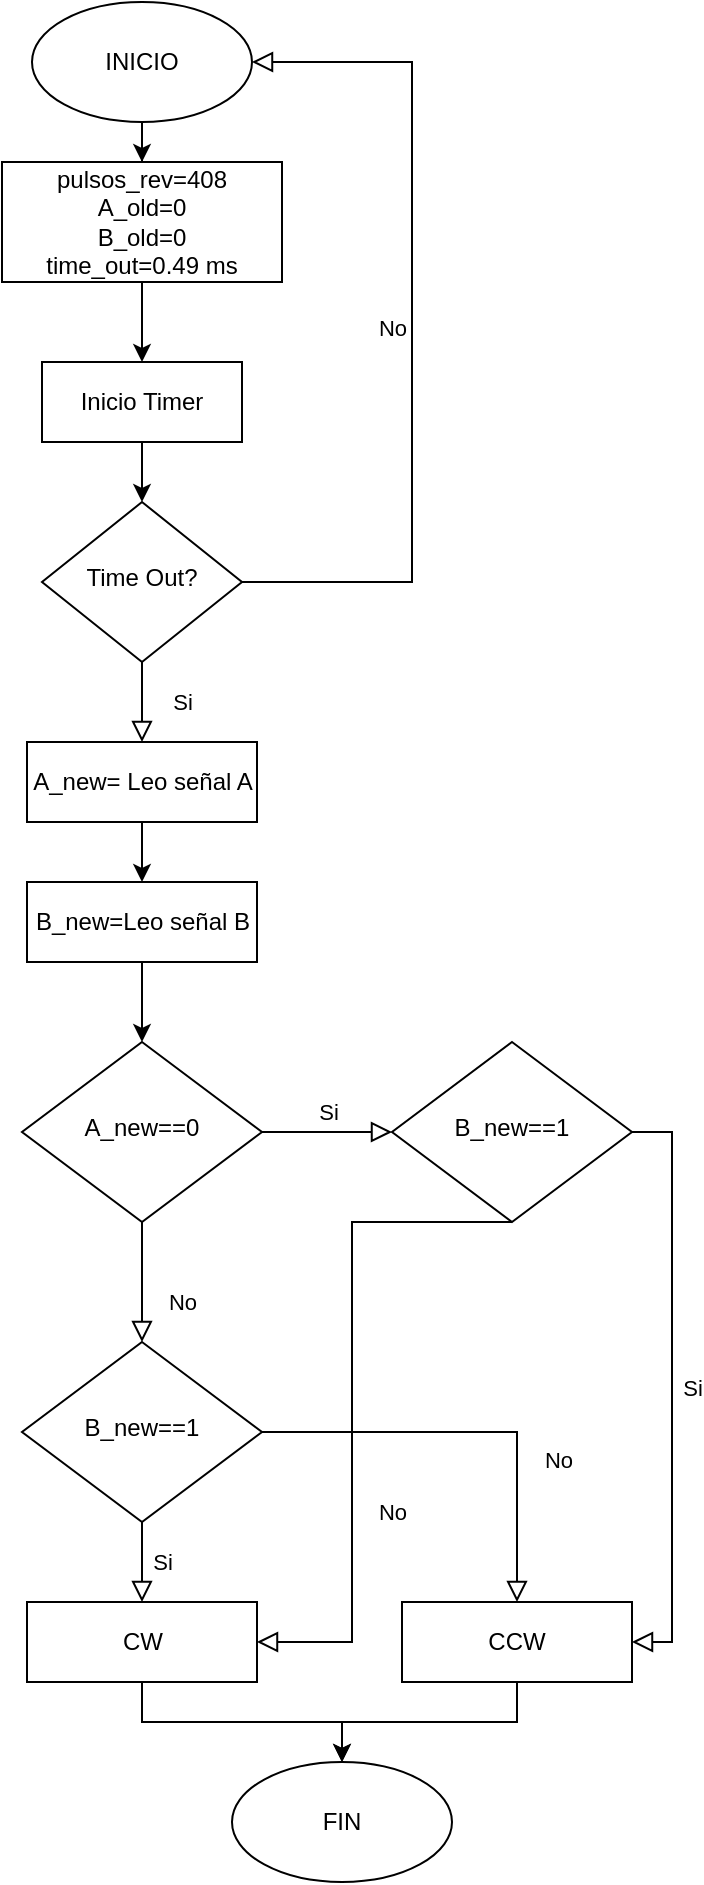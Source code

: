 <mxfile version="21.6.8" type="device">
  <diagram id="C5RBs43oDa-KdzZeNtuy" name="Page-1">
    <mxGraphModel dx="1727" dy="1090" grid="1" gridSize="10" guides="1" tooltips="1" connect="1" arrows="1" fold="1" page="1" pageScale="1" pageWidth="827" pageHeight="1169" math="0" shadow="0">
      <root>
        <mxCell id="WIyWlLk6GJQsqaUBKTNV-0" />
        <mxCell id="WIyWlLk6GJQsqaUBKTNV-1" parent="WIyWlLk6GJQsqaUBKTNV-0" />
        <mxCell id="WIyWlLk6GJQsqaUBKTNV-4" value="Si" style="rounded=0;html=1;jettySize=auto;orthogonalLoop=1;fontSize=11;endArrow=block;endFill=0;endSize=8;strokeWidth=1;shadow=0;labelBackgroundColor=none;edgeStyle=orthogonalEdgeStyle;entryX=0.5;entryY=0;entryDx=0;entryDy=0;" parent="WIyWlLk6GJQsqaUBKTNV-1" source="WIyWlLk6GJQsqaUBKTNV-6" target="x0kwSkm49nMi7b10RmGu-4" edge="1">
          <mxGeometry y="20" relative="1" as="geometry">
            <mxPoint as="offset" />
            <mxPoint x="275" y="460" as="targetPoint" />
          </mxGeometry>
        </mxCell>
        <mxCell id="WIyWlLk6GJQsqaUBKTNV-5" value="No" style="edgeStyle=orthogonalEdgeStyle;rounded=0;html=1;jettySize=auto;orthogonalLoop=1;fontSize=11;endArrow=block;endFill=0;endSize=8;strokeWidth=1;shadow=0;labelBackgroundColor=none;entryX=1;entryY=0.5;entryDx=0;entryDy=0;exitX=1;exitY=0.5;exitDx=0;exitDy=0;" parent="WIyWlLk6GJQsqaUBKTNV-1" source="WIyWlLk6GJQsqaUBKTNV-6" target="x0kwSkm49nMi7b10RmGu-0" edge="1">
          <mxGeometry y="10" relative="1" as="geometry">
            <mxPoint as="offset" />
            <mxPoint x="360" y="350" as="sourcePoint" />
            <mxPoint x="430" y="130" as="targetPoint" />
            <Array as="points">
              <mxPoint x="410" y="370" />
              <mxPoint x="410" y="110" />
            </Array>
          </mxGeometry>
        </mxCell>
        <mxCell id="WIyWlLk6GJQsqaUBKTNV-6" value="Time Out?" style="rhombus;whiteSpace=wrap;html=1;shadow=0;fontFamily=Helvetica;fontSize=12;align=center;strokeWidth=1;spacing=6;spacingTop=-4;" parent="WIyWlLk6GJQsqaUBKTNV-1" vertex="1">
          <mxGeometry x="225" y="330" width="100" height="80" as="geometry" />
        </mxCell>
        <mxCell id="WIyWlLk6GJQsqaUBKTNV-8" value="No" style="rounded=0;html=1;jettySize=auto;orthogonalLoop=1;fontSize=11;endArrow=block;endFill=0;endSize=8;strokeWidth=1;shadow=0;labelBackgroundColor=none;edgeStyle=orthogonalEdgeStyle;exitX=0.5;exitY=1;exitDx=0;exitDy=0;entryX=0.5;entryY=0;entryDx=0;entryDy=0;" parent="WIyWlLk6GJQsqaUBKTNV-1" source="WIyWlLk6GJQsqaUBKTNV-10" target="x0kwSkm49nMi7b10RmGu-25" edge="1">
          <mxGeometry x="0.333" y="20" relative="1" as="geometry">
            <mxPoint as="offset" />
            <mxPoint x="165.0" y="680.0" as="targetPoint" />
          </mxGeometry>
        </mxCell>
        <mxCell id="WIyWlLk6GJQsqaUBKTNV-9" value="Si" style="edgeStyle=orthogonalEdgeStyle;rounded=0;html=1;jettySize=auto;orthogonalLoop=1;fontSize=11;endArrow=block;endFill=0;endSize=8;strokeWidth=1;shadow=0;labelBackgroundColor=none;entryX=0;entryY=0.5;entryDx=0;entryDy=0;exitX=1;exitY=0.5;exitDx=0;exitDy=0;" parent="WIyWlLk6GJQsqaUBKTNV-1" source="WIyWlLk6GJQsqaUBKTNV-10" target="x0kwSkm49nMi7b10RmGu-24" edge="1">
          <mxGeometry y="10" relative="1" as="geometry">
            <mxPoint as="offset" />
            <mxPoint x="379.98" y="769.46" as="targetPoint" />
            <Array as="points" />
          </mxGeometry>
        </mxCell>
        <mxCell id="WIyWlLk6GJQsqaUBKTNV-10" value="A_new==0" style="rhombus;whiteSpace=wrap;html=1;shadow=0;fontFamily=Helvetica;fontSize=12;align=center;strokeWidth=1;spacing=6;spacingTop=-4;" parent="WIyWlLk6GJQsqaUBKTNV-1" vertex="1">
          <mxGeometry x="215" y="600" width="120" height="90" as="geometry" />
        </mxCell>
        <mxCell id="x0kwSkm49nMi7b10RmGu-9" style="edgeStyle=orthogonalEdgeStyle;rounded=0;orthogonalLoop=1;jettySize=auto;html=1;entryX=0.5;entryY=0;entryDx=0;entryDy=0;" edge="1" parent="WIyWlLk6GJQsqaUBKTNV-1" source="x0kwSkm49nMi7b10RmGu-0" target="x0kwSkm49nMi7b10RmGu-2">
          <mxGeometry relative="1" as="geometry" />
        </mxCell>
        <mxCell id="x0kwSkm49nMi7b10RmGu-0" value="INICIO" style="ellipse;whiteSpace=wrap;html=1;" vertex="1" parent="WIyWlLk6GJQsqaUBKTNV-1">
          <mxGeometry x="220" y="80" width="110" height="60" as="geometry" />
        </mxCell>
        <mxCell id="x0kwSkm49nMi7b10RmGu-8" style="edgeStyle=orthogonalEdgeStyle;rounded=0;orthogonalLoop=1;jettySize=auto;html=1;entryX=0.5;entryY=0;entryDx=0;entryDy=0;" edge="1" parent="WIyWlLk6GJQsqaUBKTNV-1" source="x0kwSkm49nMi7b10RmGu-2" target="x0kwSkm49nMi7b10RmGu-3">
          <mxGeometry relative="1" as="geometry" />
        </mxCell>
        <mxCell id="x0kwSkm49nMi7b10RmGu-2" value="pulsos_rev=408&lt;br&gt;A_old=0&lt;br&gt;B_old=0&lt;br&gt;time_out=0.49 ms" style="rounded=0;whiteSpace=wrap;html=1;" vertex="1" parent="WIyWlLk6GJQsqaUBKTNV-1">
          <mxGeometry x="205" y="160" width="140" height="60" as="geometry" />
        </mxCell>
        <mxCell id="x0kwSkm49nMi7b10RmGu-7" style="edgeStyle=orthogonalEdgeStyle;rounded=0;orthogonalLoop=1;jettySize=auto;html=1;exitX=0.5;exitY=1;exitDx=0;exitDy=0;entryX=0.5;entryY=0;entryDx=0;entryDy=0;" edge="1" parent="WIyWlLk6GJQsqaUBKTNV-1" source="x0kwSkm49nMi7b10RmGu-3" target="WIyWlLk6GJQsqaUBKTNV-6">
          <mxGeometry relative="1" as="geometry" />
        </mxCell>
        <mxCell id="x0kwSkm49nMi7b10RmGu-3" value="Inicio Timer" style="rounded=0;whiteSpace=wrap;html=1;" vertex="1" parent="WIyWlLk6GJQsqaUBKTNV-1">
          <mxGeometry x="225" y="260" width="100" height="40" as="geometry" />
        </mxCell>
        <mxCell id="x0kwSkm49nMi7b10RmGu-6" style="edgeStyle=orthogonalEdgeStyle;rounded=0;orthogonalLoop=1;jettySize=auto;html=1;entryX=0.5;entryY=0;entryDx=0;entryDy=0;" edge="1" parent="WIyWlLk6GJQsqaUBKTNV-1" source="x0kwSkm49nMi7b10RmGu-4" target="x0kwSkm49nMi7b10RmGu-5">
          <mxGeometry relative="1" as="geometry" />
        </mxCell>
        <mxCell id="x0kwSkm49nMi7b10RmGu-4" value="A_new= Leo señal A" style="rounded=0;whiteSpace=wrap;html=1;" vertex="1" parent="WIyWlLk6GJQsqaUBKTNV-1">
          <mxGeometry x="217.5" y="450" width="115" height="40" as="geometry" />
        </mxCell>
        <mxCell id="x0kwSkm49nMi7b10RmGu-10" style="edgeStyle=orthogonalEdgeStyle;rounded=0;orthogonalLoop=1;jettySize=auto;html=1;exitX=0.5;exitY=1;exitDx=0;exitDy=0;entryX=0.5;entryY=0;entryDx=0;entryDy=0;" edge="1" parent="WIyWlLk6GJQsqaUBKTNV-1" source="x0kwSkm49nMi7b10RmGu-5" target="WIyWlLk6GJQsqaUBKTNV-10">
          <mxGeometry relative="1" as="geometry" />
        </mxCell>
        <mxCell id="x0kwSkm49nMi7b10RmGu-5" value="B_new=Leo señal B" style="rounded=0;whiteSpace=wrap;html=1;" vertex="1" parent="WIyWlLk6GJQsqaUBKTNV-1">
          <mxGeometry x="217.5" y="520" width="115" height="40" as="geometry" />
        </mxCell>
        <mxCell id="x0kwSkm49nMi7b10RmGu-20" value="FIN" style="ellipse;whiteSpace=wrap;html=1;" vertex="1" parent="WIyWlLk6GJQsqaUBKTNV-1">
          <mxGeometry x="320" y="960" width="110" height="60" as="geometry" />
        </mxCell>
        <mxCell id="x0kwSkm49nMi7b10RmGu-24" value="B_new==1" style="rhombus;whiteSpace=wrap;html=1;shadow=0;fontFamily=Helvetica;fontSize=12;align=center;strokeWidth=1;spacing=6;spacingTop=-4;" vertex="1" parent="WIyWlLk6GJQsqaUBKTNV-1">
          <mxGeometry x="400" y="600" width="120" height="90" as="geometry" />
        </mxCell>
        <mxCell id="x0kwSkm49nMi7b10RmGu-25" value="B_new==1" style="rhombus;whiteSpace=wrap;html=1;shadow=0;fontFamily=Helvetica;fontSize=12;align=center;strokeWidth=1;spacing=6;spacingTop=-4;" vertex="1" parent="WIyWlLk6GJQsqaUBKTNV-1">
          <mxGeometry x="215" y="750" width="120" height="90" as="geometry" />
        </mxCell>
        <mxCell id="x0kwSkm49nMi7b10RmGu-35" style="edgeStyle=orthogonalEdgeStyle;rounded=0;orthogonalLoop=1;jettySize=auto;html=1;entryX=0.5;entryY=0;entryDx=0;entryDy=0;" edge="1" parent="WIyWlLk6GJQsqaUBKTNV-1" source="x0kwSkm49nMi7b10RmGu-26" target="x0kwSkm49nMi7b10RmGu-20">
          <mxGeometry relative="1" as="geometry" />
        </mxCell>
        <mxCell id="x0kwSkm49nMi7b10RmGu-26" value="CW" style="rounded=0;whiteSpace=wrap;html=1;" vertex="1" parent="WIyWlLk6GJQsqaUBKTNV-1">
          <mxGeometry x="217.5" y="880" width="115" height="40" as="geometry" />
        </mxCell>
        <mxCell id="x0kwSkm49nMi7b10RmGu-36" style="edgeStyle=orthogonalEdgeStyle;rounded=0;orthogonalLoop=1;jettySize=auto;html=1;" edge="1" parent="WIyWlLk6GJQsqaUBKTNV-1" source="x0kwSkm49nMi7b10RmGu-29" target="x0kwSkm49nMi7b10RmGu-20">
          <mxGeometry relative="1" as="geometry" />
        </mxCell>
        <mxCell id="x0kwSkm49nMi7b10RmGu-29" value="CCW" style="rounded=0;whiteSpace=wrap;html=1;" vertex="1" parent="WIyWlLk6GJQsqaUBKTNV-1">
          <mxGeometry x="405" y="880" width="115" height="40" as="geometry" />
        </mxCell>
        <mxCell id="x0kwSkm49nMi7b10RmGu-31" value="No" style="rounded=0;html=1;jettySize=auto;orthogonalLoop=1;fontSize=11;endArrow=block;endFill=0;endSize=8;strokeWidth=1;shadow=0;labelBackgroundColor=none;edgeStyle=orthogonalEdgeStyle;exitX=1;exitY=0.5;exitDx=0;exitDy=0;entryX=0.5;entryY=0;entryDx=0;entryDy=0;" edge="1" parent="WIyWlLk6GJQsqaUBKTNV-1" source="x0kwSkm49nMi7b10RmGu-25" target="x0kwSkm49nMi7b10RmGu-29">
          <mxGeometry x="0.333" y="20" relative="1" as="geometry">
            <mxPoint as="offset" />
            <mxPoint x="370" y="790" as="sourcePoint" />
            <mxPoint x="370" y="850" as="targetPoint" />
          </mxGeometry>
        </mxCell>
        <mxCell id="x0kwSkm49nMi7b10RmGu-32" value="Si" style="edgeStyle=orthogonalEdgeStyle;rounded=0;html=1;jettySize=auto;orthogonalLoop=1;fontSize=11;endArrow=block;endFill=0;endSize=8;strokeWidth=1;shadow=0;labelBackgroundColor=none;exitX=0.5;exitY=1;exitDx=0;exitDy=0;entryX=0.5;entryY=0;entryDx=0;entryDy=0;" edge="1" parent="WIyWlLk6GJQsqaUBKTNV-1" source="x0kwSkm49nMi7b10RmGu-25" target="x0kwSkm49nMi7b10RmGu-26">
          <mxGeometry y="10" relative="1" as="geometry">
            <mxPoint as="offset" />
            <mxPoint x="140" y="940" as="sourcePoint" />
            <mxPoint x="270" y="870" as="targetPoint" />
            <Array as="points" />
          </mxGeometry>
        </mxCell>
        <mxCell id="x0kwSkm49nMi7b10RmGu-33" value="Si" style="edgeStyle=orthogonalEdgeStyle;rounded=0;html=1;jettySize=auto;orthogonalLoop=1;fontSize=11;endArrow=block;endFill=0;endSize=8;strokeWidth=1;shadow=0;labelBackgroundColor=none;entryX=1;entryY=0.5;entryDx=0;entryDy=0;exitX=1;exitY=0.5;exitDx=0;exitDy=0;" edge="1" parent="WIyWlLk6GJQsqaUBKTNV-1" source="x0kwSkm49nMi7b10RmGu-24" target="x0kwSkm49nMi7b10RmGu-29">
          <mxGeometry y="10" relative="1" as="geometry">
            <mxPoint as="offset" />
            <mxPoint x="540" y="644.66" as="sourcePoint" />
            <mxPoint x="605" y="644.66" as="targetPoint" />
            <Array as="points" />
          </mxGeometry>
        </mxCell>
        <mxCell id="x0kwSkm49nMi7b10RmGu-34" value="No" style="rounded=0;html=1;jettySize=auto;orthogonalLoop=1;fontSize=11;endArrow=block;endFill=0;endSize=8;strokeWidth=1;shadow=0;labelBackgroundColor=none;edgeStyle=orthogonalEdgeStyle;exitX=0.5;exitY=1;exitDx=0;exitDy=0;entryX=1;entryY=0.5;entryDx=0;entryDy=0;" edge="1" parent="WIyWlLk6GJQsqaUBKTNV-1" source="x0kwSkm49nMi7b10RmGu-24" target="x0kwSkm49nMi7b10RmGu-26">
          <mxGeometry x="0.333" y="20" relative="1" as="geometry">
            <mxPoint as="offset" />
            <mxPoint x="459.66" y="700" as="sourcePoint" />
            <mxPoint x="459.66" y="760" as="targetPoint" />
            <Array as="points">
              <mxPoint x="380" y="690" />
              <mxPoint x="380" y="900" />
            </Array>
          </mxGeometry>
        </mxCell>
      </root>
    </mxGraphModel>
  </diagram>
</mxfile>
